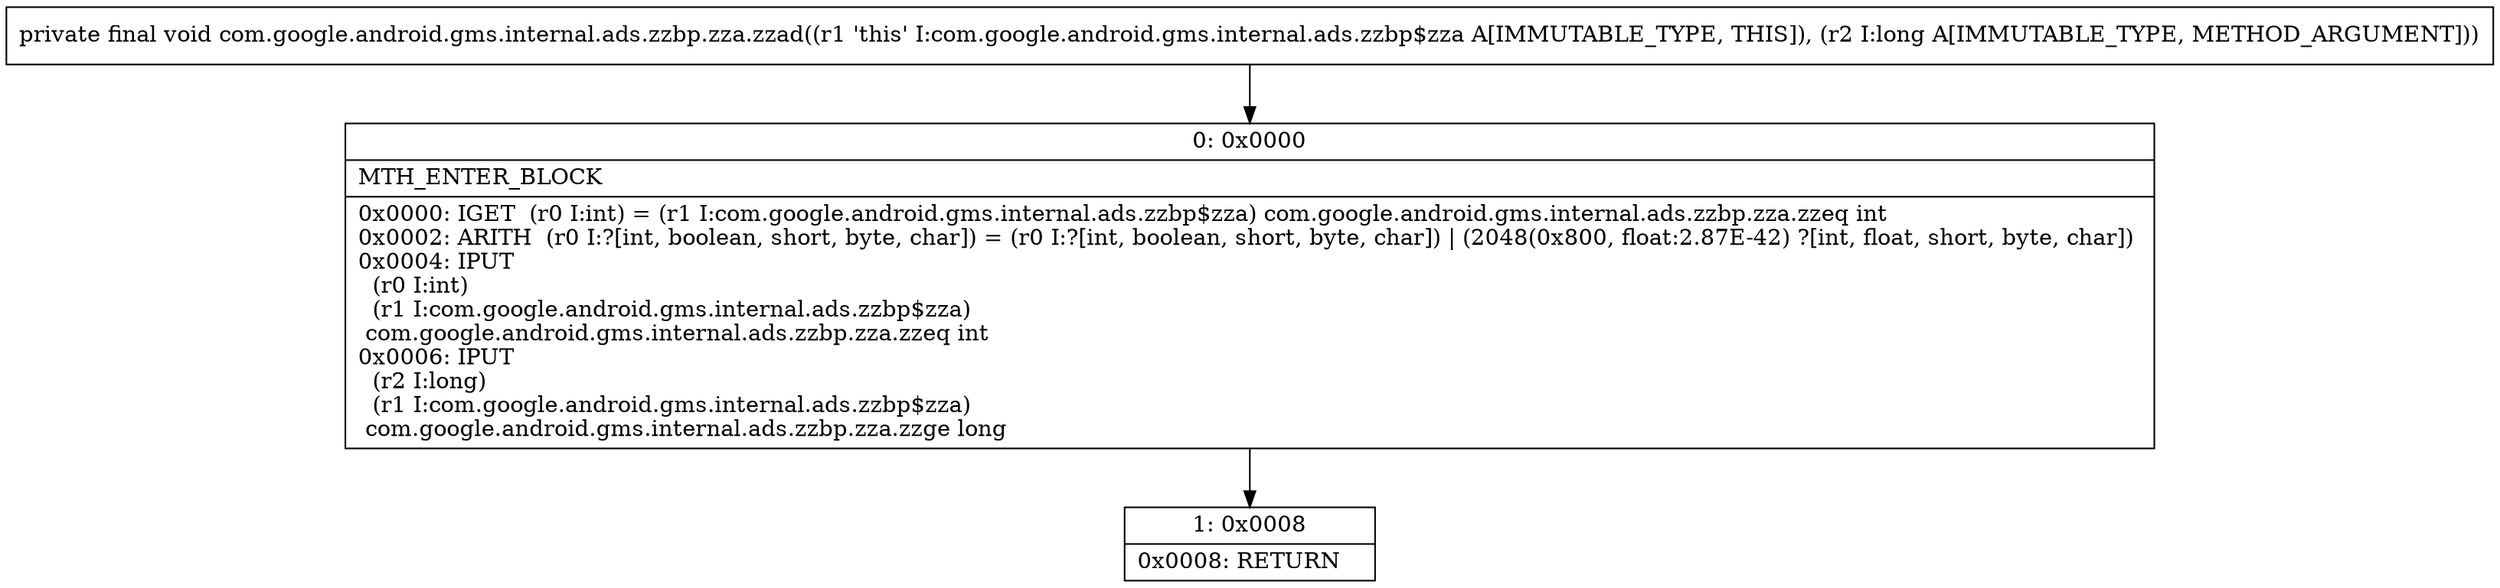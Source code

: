 digraph "CFG forcom.google.android.gms.internal.ads.zzbp.zza.zzad(J)V" {
Node_0 [shape=record,label="{0\:\ 0x0000|MTH_ENTER_BLOCK\l|0x0000: IGET  (r0 I:int) = (r1 I:com.google.android.gms.internal.ads.zzbp$zza) com.google.android.gms.internal.ads.zzbp.zza.zzeq int \l0x0002: ARITH  (r0 I:?[int, boolean, short, byte, char]) = (r0 I:?[int, boolean, short, byte, char]) \| (2048(0x800, float:2.87E\-42) ?[int, float, short, byte, char]) \l0x0004: IPUT  \l  (r0 I:int)\l  (r1 I:com.google.android.gms.internal.ads.zzbp$zza)\l com.google.android.gms.internal.ads.zzbp.zza.zzeq int \l0x0006: IPUT  \l  (r2 I:long)\l  (r1 I:com.google.android.gms.internal.ads.zzbp$zza)\l com.google.android.gms.internal.ads.zzbp.zza.zzge long \l}"];
Node_1 [shape=record,label="{1\:\ 0x0008|0x0008: RETURN   \l}"];
MethodNode[shape=record,label="{private final void com.google.android.gms.internal.ads.zzbp.zza.zzad((r1 'this' I:com.google.android.gms.internal.ads.zzbp$zza A[IMMUTABLE_TYPE, THIS]), (r2 I:long A[IMMUTABLE_TYPE, METHOD_ARGUMENT])) }"];
MethodNode -> Node_0;
Node_0 -> Node_1;
}

